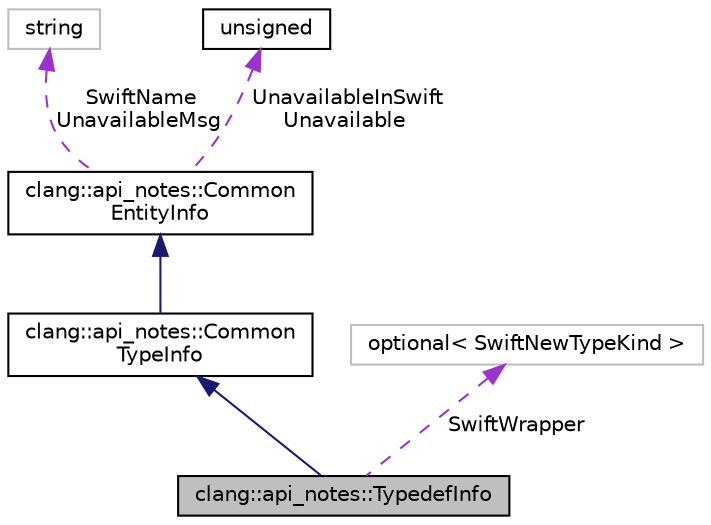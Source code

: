 digraph "clang::api_notes::TypedefInfo"
{
 // LATEX_PDF_SIZE
  bgcolor="transparent";
  edge [fontname="Helvetica",fontsize="10",labelfontname="Helvetica",labelfontsize="10"];
  node [fontname="Helvetica",fontsize="10",shape=record];
  Node1 [label="clang::api_notes::TypedefInfo",height=0.2,width=0.4,color="black", fillcolor="grey75", style="filled", fontcolor="black",tooltip="Describes API notes data for a typedef."];
  Node2 -> Node1 [dir="back",color="midnightblue",fontsize="10",style="solid",fontname="Helvetica"];
  Node2 [label="clang::api_notes::Common\lTypeInfo",height=0.2,width=0.4,color="black",URL="$classclang_1_1api__notes_1_1CommonTypeInfo.html",tooltip="Describes API notes for types."];
  Node3 -> Node2 [dir="back",color="midnightblue",fontsize="10",style="solid",fontname="Helvetica"];
  Node3 [label="clang::api_notes::Common\lEntityInfo",height=0.2,width=0.4,color="black",URL="$classclang_1_1api__notes_1_1CommonEntityInfo.html",tooltip="Describes API notes data for any entity."];
  Node4 -> Node3 [dir="back",color="darkorchid3",fontsize="10",style="dashed",label=" SwiftName\nUnavailableMsg" ,fontname="Helvetica"];
  Node4 [label="string",height=0.2,width=0.4,color="grey75",tooltip=" "];
  Node5 -> Node3 [dir="back",color="darkorchid3",fontsize="10",style="dashed",label=" UnavailableInSwift\nUnavailable" ,fontname="Helvetica"];
  Node5 [label="unsigned",height=0.2,width=0.4,color="black",URL="$classunsigned.html",tooltip=" "];
  Node6 -> Node1 [dir="back",color="darkorchid3",fontsize="10",style="dashed",label=" SwiftWrapper" ,fontname="Helvetica"];
  Node6 [label="optional\< SwiftNewTypeKind \>",height=0.2,width=0.4,color="grey75",tooltip=" "];
}
